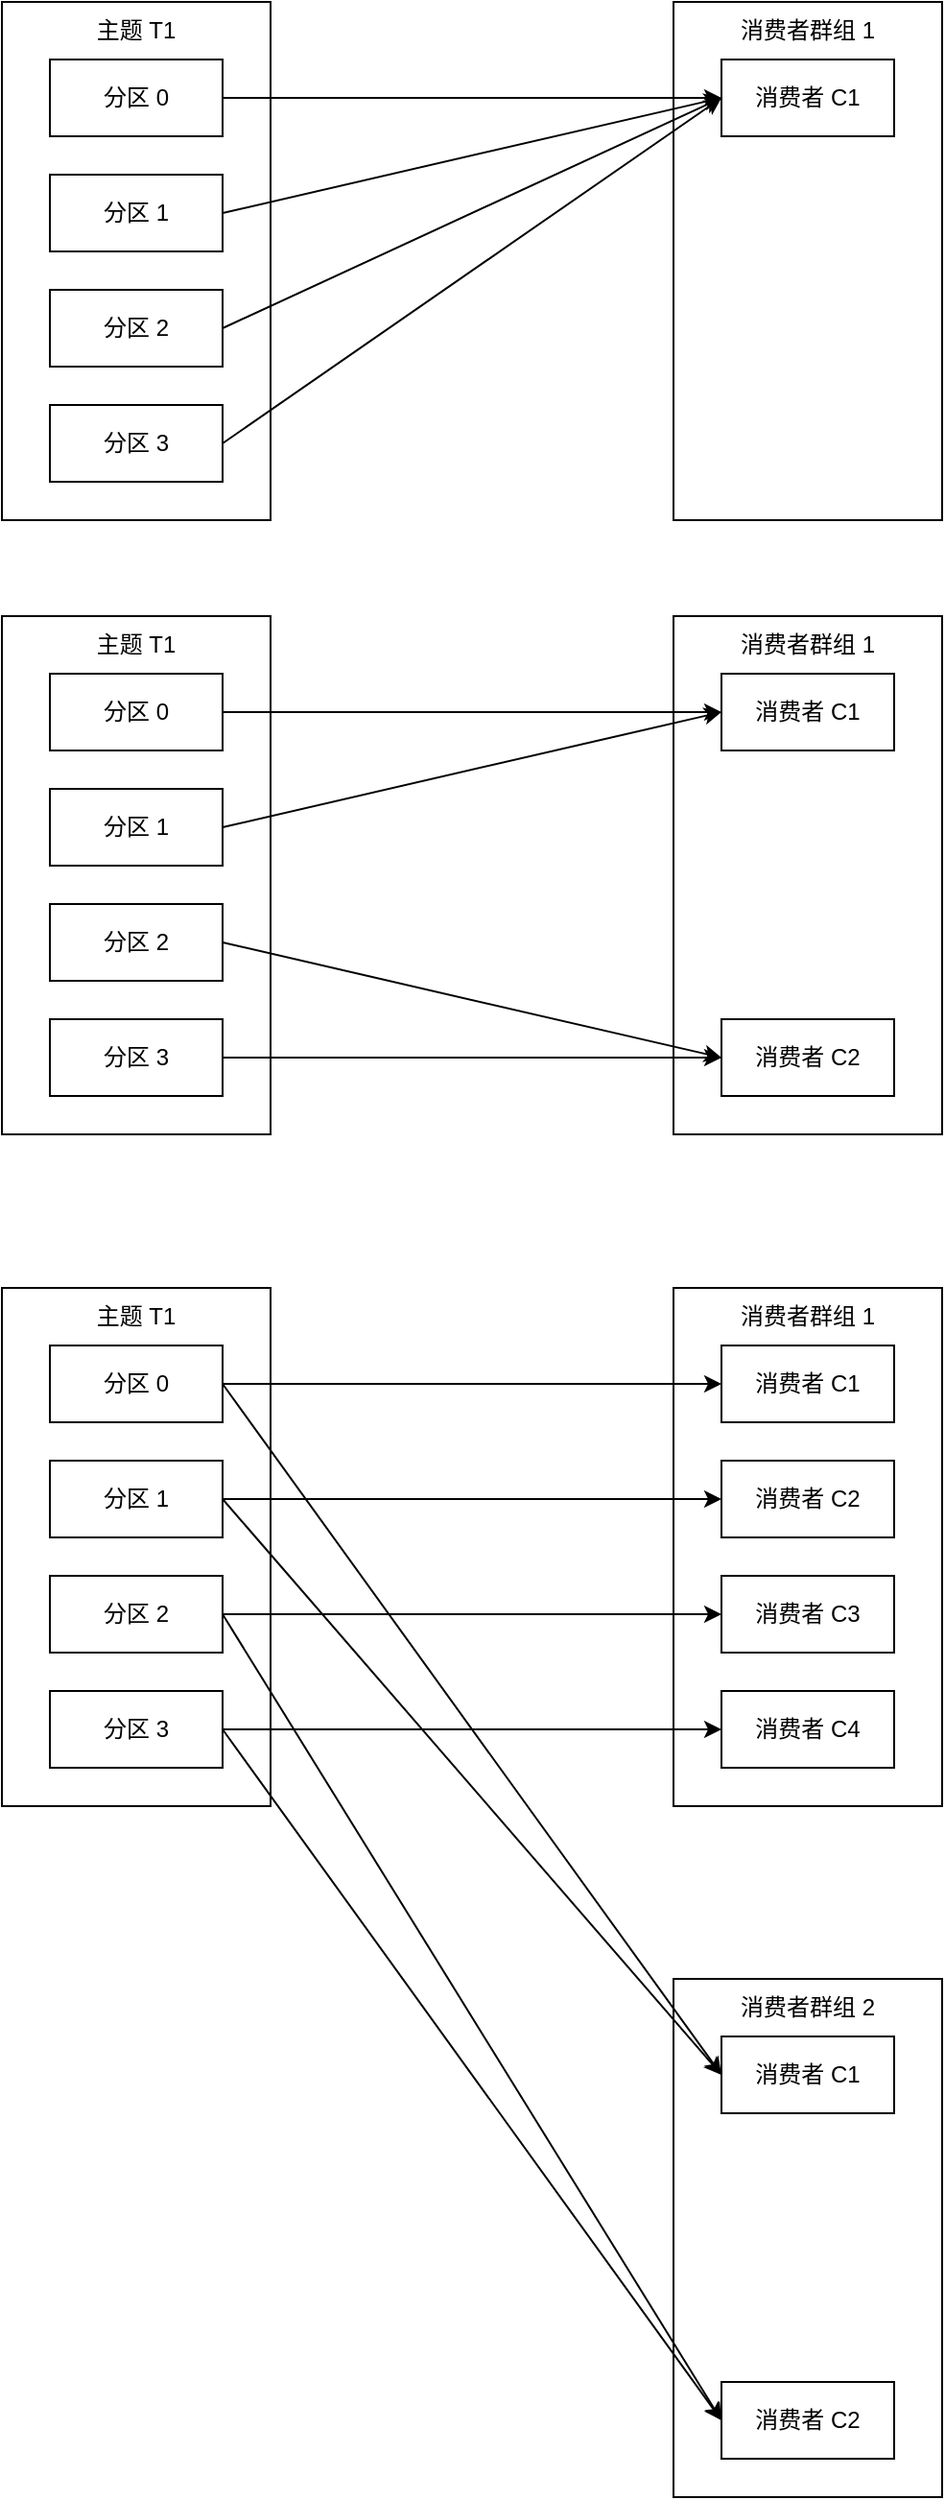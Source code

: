 <mxfile version="20.8.1" type="github">
  <diagram id="29ifXH4ImHjgxGPRNtb-" name="第 1 页">
    <mxGraphModel dx="1026" dy="693" grid="1" gridSize="10" guides="1" tooltips="1" connect="1" arrows="1" fold="1" page="1" pageScale="1" pageWidth="827" pageHeight="1169" math="0" shadow="0">
      <root>
        <mxCell id="0" />
        <mxCell id="1" parent="0" />
        <mxCell id="iJrWBH-7aDWCKMQtM3JU-17" value="" style="group" vertex="1" connectable="0" parent="1">
          <mxGeometry x="150" y="20" width="490" height="590" as="geometry" />
        </mxCell>
        <mxCell id="iJrWBH-7aDWCKMQtM3JU-61" value="" style="group" vertex="1" connectable="0" parent="iJrWBH-7aDWCKMQtM3JU-17">
          <mxGeometry width="490" height="270" as="geometry" />
        </mxCell>
        <mxCell id="iJrWBH-7aDWCKMQtM3JU-2" value="" style="rounded=0;whiteSpace=wrap;html=1;" vertex="1" parent="iJrWBH-7aDWCKMQtM3JU-61">
          <mxGeometry width="140" height="270" as="geometry" />
        </mxCell>
        <mxCell id="iJrWBH-7aDWCKMQtM3JU-3" value="" style="rounded=0;whiteSpace=wrap;html=1;" vertex="1" parent="iJrWBH-7aDWCKMQtM3JU-61">
          <mxGeometry x="350" width="140" height="270" as="geometry" />
        </mxCell>
        <mxCell id="iJrWBH-7aDWCKMQtM3JU-4" value="分区 0" style="rounded=0;whiteSpace=wrap;html=1;" vertex="1" parent="iJrWBH-7aDWCKMQtM3JU-61">
          <mxGeometry x="25" y="30" width="90" height="40" as="geometry" />
        </mxCell>
        <mxCell id="iJrWBH-7aDWCKMQtM3JU-5" value="分区 1" style="rounded=0;whiteSpace=wrap;html=1;" vertex="1" parent="iJrWBH-7aDWCKMQtM3JU-61">
          <mxGeometry x="25" y="90" width="90" height="40" as="geometry" />
        </mxCell>
        <mxCell id="iJrWBH-7aDWCKMQtM3JU-6" value="分区 2" style="rounded=0;whiteSpace=wrap;html=1;" vertex="1" parent="iJrWBH-7aDWCKMQtM3JU-61">
          <mxGeometry x="25" y="150" width="90" height="40" as="geometry" />
        </mxCell>
        <mxCell id="iJrWBH-7aDWCKMQtM3JU-7" value="分区 3" style="rounded=0;whiteSpace=wrap;html=1;" vertex="1" parent="iJrWBH-7aDWCKMQtM3JU-61">
          <mxGeometry x="25" y="210" width="90" height="40" as="geometry" />
        </mxCell>
        <mxCell id="iJrWBH-7aDWCKMQtM3JU-8" value="主题 T1" style="text;html=1;strokeColor=none;fillColor=none;align=center;verticalAlign=middle;whiteSpace=wrap;rounded=0;" vertex="1" parent="iJrWBH-7aDWCKMQtM3JU-61">
          <mxGeometry x="40" width="60" height="30" as="geometry" />
        </mxCell>
        <mxCell id="iJrWBH-7aDWCKMQtM3JU-9" value="消费者 C1" style="rounded=0;whiteSpace=wrap;html=1;" vertex="1" parent="iJrWBH-7aDWCKMQtM3JU-61">
          <mxGeometry x="375" y="30" width="90" height="40" as="geometry" />
        </mxCell>
        <mxCell id="iJrWBH-7aDWCKMQtM3JU-10" value="消费者群组 1" style="text;html=1;strokeColor=none;fillColor=none;align=center;verticalAlign=middle;whiteSpace=wrap;rounded=0;" vertex="1" parent="iJrWBH-7aDWCKMQtM3JU-61">
          <mxGeometry x="380" y="5" width="80" height="20" as="geometry" />
        </mxCell>
        <mxCell id="iJrWBH-7aDWCKMQtM3JU-12" value="" style="endArrow=classic;html=1;rounded=0;entryX=0;entryY=0.5;entryDx=0;entryDy=0;exitX=1;exitY=0.5;exitDx=0;exitDy=0;" edge="1" parent="iJrWBH-7aDWCKMQtM3JU-61" source="iJrWBH-7aDWCKMQtM3JU-4" target="iJrWBH-7aDWCKMQtM3JU-9">
          <mxGeometry width="50" height="50" relative="1" as="geometry">
            <mxPoint x="210" y="110" as="sourcePoint" />
            <mxPoint x="260" y="60" as="targetPoint" />
          </mxGeometry>
        </mxCell>
        <mxCell id="iJrWBH-7aDWCKMQtM3JU-13" value="" style="endArrow=classic;html=1;rounded=0;entryX=0;entryY=0.5;entryDx=0;entryDy=0;exitX=1;exitY=0.5;exitDx=0;exitDy=0;" edge="1" parent="iJrWBH-7aDWCKMQtM3JU-61" source="iJrWBH-7aDWCKMQtM3JU-5" target="iJrWBH-7aDWCKMQtM3JU-9">
          <mxGeometry width="50" height="50" relative="1" as="geometry">
            <mxPoint x="180" y="170" as="sourcePoint" />
            <mxPoint x="230" y="120" as="targetPoint" />
          </mxGeometry>
        </mxCell>
        <mxCell id="iJrWBH-7aDWCKMQtM3JU-14" value="" style="endArrow=classic;html=1;rounded=0;entryX=0;entryY=0.5;entryDx=0;entryDy=0;exitX=1;exitY=0.5;exitDx=0;exitDy=0;" edge="1" parent="iJrWBH-7aDWCKMQtM3JU-61" source="iJrWBH-7aDWCKMQtM3JU-6" target="iJrWBH-7aDWCKMQtM3JU-9">
          <mxGeometry width="50" height="50" relative="1" as="geometry">
            <mxPoint x="250" y="160" as="sourcePoint" />
            <mxPoint x="300" y="110" as="targetPoint" />
          </mxGeometry>
        </mxCell>
        <mxCell id="iJrWBH-7aDWCKMQtM3JU-15" value="" style="endArrow=classic;html=1;rounded=0;exitX=1;exitY=0.5;exitDx=0;exitDy=0;entryX=0;entryY=0.5;entryDx=0;entryDy=0;" edge="1" parent="iJrWBH-7aDWCKMQtM3JU-61" source="iJrWBH-7aDWCKMQtM3JU-7" target="iJrWBH-7aDWCKMQtM3JU-9">
          <mxGeometry width="50" height="50" relative="1" as="geometry">
            <mxPoint x="180" y="230" as="sourcePoint" />
            <mxPoint x="370" y="60" as="targetPoint" />
          </mxGeometry>
        </mxCell>
        <mxCell id="iJrWBH-7aDWCKMQtM3JU-91" value="" style="group" vertex="1" connectable="0" parent="iJrWBH-7aDWCKMQtM3JU-17">
          <mxGeometry y="320" width="490" height="270" as="geometry" />
        </mxCell>
        <mxCell id="iJrWBH-7aDWCKMQtM3JU-19" value="" style="rounded=0;whiteSpace=wrap;html=1;" vertex="1" parent="iJrWBH-7aDWCKMQtM3JU-91">
          <mxGeometry width="140" height="270" as="geometry" />
        </mxCell>
        <mxCell id="iJrWBH-7aDWCKMQtM3JU-20" value="" style="rounded=0;whiteSpace=wrap;html=1;" vertex="1" parent="iJrWBH-7aDWCKMQtM3JU-91">
          <mxGeometry x="350" width="140" height="270" as="geometry" />
        </mxCell>
        <mxCell id="iJrWBH-7aDWCKMQtM3JU-21" value="分区 0" style="rounded=0;whiteSpace=wrap;html=1;" vertex="1" parent="iJrWBH-7aDWCKMQtM3JU-91">
          <mxGeometry x="25" y="30" width="90" height="40" as="geometry" />
        </mxCell>
        <mxCell id="iJrWBH-7aDWCKMQtM3JU-22" value="分区 1" style="rounded=0;whiteSpace=wrap;html=1;" vertex="1" parent="iJrWBH-7aDWCKMQtM3JU-91">
          <mxGeometry x="25" y="90" width="90" height="40" as="geometry" />
        </mxCell>
        <mxCell id="iJrWBH-7aDWCKMQtM3JU-23" value="分区 2" style="rounded=0;whiteSpace=wrap;html=1;" vertex="1" parent="iJrWBH-7aDWCKMQtM3JU-91">
          <mxGeometry x="25" y="150" width="90" height="40" as="geometry" />
        </mxCell>
        <mxCell id="iJrWBH-7aDWCKMQtM3JU-24" value="分区 3" style="rounded=0;whiteSpace=wrap;html=1;" vertex="1" parent="iJrWBH-7aDWCKMQtM3JU-91">
          <mxGeometry x="25" y="210" width="90" height="40" as="geometry" />
        </mxCell>
        <mxCell id="iJrWBH-7aDWCKMQtM3JU-25" value="主题 T1" style="text;html=1;strokeColor=none;fillColor=none;align=center;verticalAlign=middle;whiteSpace=wrap;rounded=0;" vertex="1" parent="iJrWBH-7aDWCKMQtM3JU-91">
          <mxGeometry x="40" width="60" height="30" as="geometry" />
        </mxCell>
        <mxCell id="iJrWBH-7aDWCKMQtM3JU-26" value="消费者 C1" style="rounded=0;whiteSpace=wrap;html=1;" vertex="1" parent="iJrWBH-7aDWCKMQtM3JU-91">
          <mxGeometry x="375" y="30" width="90" height="40" as="geometry" />
        </mxCell>
        <mxCell id="iJrWBH-7aDWCKMQtM3JU-27" value="消费者群组 1" style="text;html=1;strokeColor=none;fillColor=none;align=center;verticalAlign=middle;whiteSpace=wrap;rounded=0;" vertex="1" parent="iJrWBH-7aDWCKMQtM3JU-91">
          <mxGeometry x="380" y="5" width="80" height="20" as="geometry" />
        </mxCell>
        <mxCell id="iJrWBH-7aDWCKMQtM3JU-28" value="" style="endArrow=classic;html=1;rounded=0;entryX=0;entryY=0.5;entryDx=0;entryDy=0;exitX=1;exitY=0.5;exitDx=0;exitDy=0;" edge="1" parent="iJrWBH-7aDWCKMQtM3JU-91" source="iJrWBH-7aDWCKMQtM3JU-21" target="iJrWBH-7aDWCKMQtM3JU-26">
          <mxGeometry width="50" height="50" relative="1" as="geometry">
            <mxPoint x="210" y="110" as="sourcePoint" />
            <mxPoint x="260" y="60" as="targetPoint" />
          </mxGeometry>
        </mxCell>
        <mxCell id="iJrWBH-7aDWCKMQtM3JU-29" value="" style="endArrow=classic;html=1;rounded=0;entryX=0;entryY=0.5;entryDx=0;entryDy=0;exitX=1;exitY=0.5;exitDx=0;exitDy=0;" edge="1" parent="iJrWBH-7aDWCKMQtM3JU-91" source="iJrWBH-7aDWCKMQtM3JU-22" target="iJrWBH-7aDWCKMQtM3JU-26">
          <mxGeometry width="50" height="50" relative="1" as="geometry">
            <mxPoint x="180" y="170" as="sourcePoint" />
            <mxPoint x="230" y="120" as="targetPoint" />
          </mxGeometry>
        </mxCell>
        <mxCell id="iJrWBH-7aDWCKMQtM3JU-58" value="消费者 C2" style="rounded=0;whiteSpace=wrap;html=1;" vertex="1" parent="iJrWBH-7aDWCKMQtM3JU-91">
          <mxGeometry x="375" y="210" width="90" height="40" as="geometry" />
        </mxCell>
        <mxCell id="iJrWBH-7aDWCKMQtM3JU-59" value="" style="endArrow=classic;html=1;rounded=0;entryX=0;entryY=0.5;entryDx=0;entryDy=0;exitX=1;exitY=0.5;exitDx=0;exitDy=0;" edge="1" parent="iJrWBH-7aDWCKMQtM3JU-91" source="iJrWBH-7aDWCKMQtM3JU-23" target="iJrWBH-7aDWCKMQtM3JU-58">
          <mxGeometry width="50" height="50" relative="1" as="geometry">
            <mxPoint x="190" y="200" as="sourcePoint" />
            <mxPoint x="240" y="150" as="targetPoint" />
          </mxGeometry>
        </mxCell>
        <mxCell id="iJrWBH-7aDWCKMQtM3JU-60" value="" style="endArrow=classic;html=1;rounded=0;entryX=0;entryY=0.5;entryDx=0;entryDy=0;exitX=1;exitY=0.5;exitDx=0;exitDy=0;" edge="1" parent="iJrWBH-7aDWCKMQtM3JU-91" source="iJrWBH-7aDWCKMQtM3JU-24" target="iJrWBH-7aDWCKMQtM3JU-58">
          <mxGeometry width="50" height="50" relative="1" as="geometry">
            <mxPoint x="180" y="290" as="sourcePoint" />
            <mxPoint x="230" y="240" as="targetPoint" />
          </mxGeometry>
        </mxCell>
        <mxCell id="iJrWBH-7aDWCKMQtM3JU-141" value="" style="group" vertex="1" connectable="0" parent="1">
          <mxGeometry x="150" y="690" width="490" height="270" as="geometry" />
        </mxCell>
        <mxCell id="iJrWBH-7aDWCKMQtM3JU-93" value="" style="rounded=0;whiteSpace=wrap;html=1;" vertex="1" parent="iJrWBH-7aDWCKMQtM3JU-141">
          <mxGeometry width="140" height="270" as="geometry" />
        </mxCell>
        <mxCell id="iJrWBH-7aDWCKMQtM3JU-94" value="" style="rounded=0;whiteSpace=wrap;html=1;" vertex="1" parent="iJrWBH-7aDWCKMQtM3JU-141">
          <mxGeometry x="350" width="140" height="270" as="geometry" />
        </mxCell>
        <mxCell id="iJrWBH-7aDWCKMQtM3JU-95" value="分区 0" style="rounded=0;whiteSpace=wrap;html=1;" vertex="1" parent="iJrWBH-7aDWCKMQtM3JU-141">
          <mxGeometry x="25" y="30" width="90" height="40" as="geometry" />
        </mxCell>
        <mxCell id="iJrWBH-7aDWCKMQtM3JU-96" value="分区 1" style="rounded=0;whiteSpace=wrap;html=1;" vertex="1" parent="iJrWBH-7aDWCKMQtM3JU-141">
          <mxGeometry x="25" y="90" width="90" height="40" as="geometry" />
        </mxCell>
        <mxCell id="iJrWBH-7aDWCKMQtM3JU-97" value="分区 2" style="rounded=0;whiteSpace=wrap;html=1;" vertex="1" parent="iJrWBH-7aDWCKMQtM3JU-141">
          <mxGeometry x="25" y="150" width="90" height="40" as="geometry" />
        </mxCell>
        <mxCell id="iJrWBH-7aDWCKMQtM3JU-98" value="分区 3" style="rounded=0;whiteSpace=wrap;html=1;" vertex="1" parent="iJrWBH-7aDWCKMQtM3JU-141">
          <mxGeometry x="25" y="210" width="90" height="40" as="geometry" />
        </mxCell>
        <mxCell id="iJrWBH-7aDWCKMQtM3JU-99" value="主题 T1" style="text;html=1;strokeColor=none;fillColor=none;align=center;verticalAlign=middle;whiteSpace=wrap;rounded=0;" vertex="1" parent="iJrWBH-7aDWCKMQtM3JU-141">
          <mxGeometry x="40" width="60" height="30" as="geometry" />
        </mxCell>
        <mxCell id="iJrWBH-7aDWCKMQtM3JU-100" value="消费者 C1" style="rounded=0;whiteSpace=wrap;html=1;" vertex="1" parent="iJrWBH-7aDWCKMQtM3JU-141">
          <mxGeometry x="375" y="30" width="90" height="40" as="geometry" />
        </mxCell>
        <mxCell id="iJrWBH-7aDWCKMQtM3JU-101" value="消费者群组 1" style="text;html=1;strokeColor=none;fillColor=none;align=center;verticalAlign=middle;whiteSpace=wrap;rounded=0;" vertex="1" parent="iJrWBH-7aDWCKMQtM3JU-141">
          <mxGeometry x="380" y="5" width="80" height="20" as="geometry" />
        </mxCell>
        <mxCell id="iJrWBH-7aDWCKMQtM3JU-102" value="" style="endArrow=classic;html=1;rounded=0;entryX=0;entryY=0.5;entryDx=0;entryDy=0;exitX=1;exitY=0.5;exitDx=0;exitDy=0;" edge="1" parent="iJrWBH-7aDWCKMQtM3JU-141" source="iJrWBH-7aDWCKMQtM3JU-95" target="iJrWBH-7aDWCKMQtM3JU-100">
          <mxGeometry width="50" height="50" relative="1" as="geometry">
            <mxPoint x="210" y="110" as="sourcePoint" />
            <mxPoint x="260" y="60" as="targetPoint" />
          </mxGeometry>
        </mxCell>
        <mxCell id="iJrWBH-7aDWCKMQtM3JU-104" value="消费者 C4" style="rounded=0;whiteSpace=wrap;html=1;" vertex="1" parent="iJrWBH-7aDWCKMQtM3JU-141">
          <mxGeometry x="375" y="210" width="90" height="40" as="geometry" />
        </mxCell>
        <mxCell id="iJrWBH-7aDWCKMQtM3JU-106" value="" style="endArrow=classic;html=1;rounded=0;entryX=0;entryY=0.5;entryDx=0;entryDy=0;exitX=1;exitY=0.5;exitDx=0;exitDy=0;" edge="1" parent="iJrWBH-7aDWCKMQtM3JU-141" source="iJrWBH-7aDWCKMQtM3JU-98" target="iJrWBH-7aDWCKMQtM3JU-104">
          <mxGeometry width="50" height="50" relative="1" as="geometry">
            <mxPoint x="180" y="290" as="sourcePoint" />
            <mxPoint x="230" y="240" as="targetPoint" />
          </mxGeometry>
        </mxCell>
        <mxCell id="iJrWBH-7aDWCKMQtM3JU-137" value="消费者 C2" style="rounded=0;whiteSpace=wrap;html=1;" vertex="1" parent="iJrWBH-7aDWCKMQtM3JU-141">
          <mxGeometry x="375" y="90" width="90" height="40" as="geometry" />
        </mxCell>
        <mxCell id="iJrWBH-7aDWCKMQtM3JU-139" style="edgeStyle=orthogonalEdgeStyle;rounded=0;orthogonalLoop=1;jettySize=auto;html=1;exitX=1;exitY=0.5;exitDx=0;exitDy=0;entryX=0;entryY=0.5;entryDx=0;entryDy=0;" edge="1" parent="iJrWBH-7aDWCKMQtM3JU-141" source="iJrWBH-7aDWCKMQtM3JU-96" target="iJrWBH-7aDWCKMQtM3JU-137">
          <mxGeometry relative="1" as="geometry" />
        </mxCell>
        <mxCell id="iJrWBH-7aDWCKMQtM3JU-138" value="消费者 C3" style="rounded=0;whiteSpace=wrap;html=1;" vertex="1" parent="iJrWBH-7aDWCKMQtM3JU-141">
          <mxGeometry x="375" y="150" width="90" height="40" as="geometry" />
        </mxCell>
        <mxCell id="iJrWBH-7aDWCKMQtM3JU-140" style="edgeStyle=orthogonalEdgeStyle;rounded=0;orthogonalLoop=1;jettySize=auto;html=1;exitX=1;exitY=0.5;exitDx=0;exitDy=0;entryX=0;entryY=0.5;entryDx=0;entryDy=0;" edge="1" parent="iJrWBH-7aDWCKMQtM3JU-141" source="iJrWBH-7aDWCKMQtM3JU-97" target="iJrWBH-7aDWCKMQtM3JU-138">
          <mxGeometry relative="1" as="geometry" />
        </mxCell>
        <mxCell id="iJrWBH-7aDWCKMQtM3JU-124" value="" style="rounded=0;whiteSpace=wrap;html=1;" vertex="1" parent="1">
          <mxGeometry x="500" y="1050" width="140" height="270" as="geometry" />
        </mxCell>
        <mxCell id="iJrWBH-7aDWCKMQtM3JU-130" value="消费者 C1" style="rounded=0;whiteSpace=wrap;html=1;" vertex="1" parent="1">
          <mxGeometry x="525" y="1080" width="90" height="40" as="geometry" />
        </mxCell>
        <mxCell id="iJrWBH-7aDWCKMQtM3JU-131" value="消费者群组 2" style="text;html=1;strokeColor=none;fillColor=none;align=center;verticalAlign=middle;whiteSpace=wrap;rounded=0;" vertex="1" parent="1">
          <mxGeometry x="530" y="1055" width="80" height="20" as="geometry" />
        </mxCell>
        <mxCell id="iJrWBH-7aDWCKMQtM3JU-134" value="消费者 C2" style="rounded=0;whiteSpace=wrap;html=1;" vertex="1" parent="1">
          <mxGeometry x="525" y="1260" width="90" height="40" as="geometry" />
        </mxCell>
        <mxCell id="iJrWBH-7aDWCKMQtM3JU-143" value="" style="endArrow=classic;html=1;rounded=0;entryX=0;entryY=0.5;entryDx=0;entryDy=0;exitX=1;exitY=0.5;exitDx=0;exitDy=0;" edge="1" parent="1" source="iJrWBH-7aDWCKMQtM3JU-95" target="iJrWBH-7aDWCKMQtM3JU-130">
          <mxGeometry width="50" height="50" relative="1" as="geometry">
            <mxPoint x="250" y="1100" as="sourcePoint" />
            <mxPoint x="300" y="1050" as="targetPoint" />
          </mxGeometry>
        </mxCell>
        <mxCell id="iJrWBH-7aDWCKMQtM3JU-144" value="" style="endArrow=classic;html=1;rounded=0;entryX=0;entryY=0.5;entryDx=0;entryDy=0;exitX=1;exitY=0.5;exitDx=0;exitDy=0;" edge="1" parent="1" source="iJrWBH-7aDWCKMQtM3JU-96" target="iJrWBH-7aDWCKMQtM3JU-130">
          <mxGeometry width="50" height="50" relative="1" as="geometry">
            <mxPoint x="340" y="1170" as="sourcePoint" />
            <mxPoint x="390" y="1120" as="targetPoint" />
          </mxGeometry>
        </mxCell>
        <mxCell id="iJrWBH-7aDWCKMQtM3JU-145" value="" style="endArrow=classic;html=1;rounded=0;entryX=0;entryY=0.5;entryDx=0;entryDy=0;exitX=1;exitY=0.5;exitDx=0;exitDy=0;" edge="1" parent="1" source="iJrWBH-7aDWCKMQtM3JU-97" target="iJrWBH-7aDWCKMQtM3JU-134">
          <mxGeometry width="50" height="50" relative="1" as="geometry">
            <mxPoint x="370" y="1250" as="sourcePoint" />
            <mxPoint x="420" y="1200" as="targetPoint" />
          </mxGeometry>
        </mxCell>
        <mxCell id="iJrWBH-7aDWCKMQtM3JU-146" value="" style="endArrow=classic;html=1;rounded=0;entryX=0;entryY=0.5;entryDx=0;entryDy=0;exitX=1;exitY=0.5;exitDx=0;exitDy=0;" edge="1" parent="1" source="iJrWBH-7aDWCKMQtM3JU-98" target="iJrWBH-7aDWCKMQtM3JU-134">
          <mxGeometry width="50" height="50" relative="1" as="geometry">
            <mxPoint x="260" y="1260" as="sourcePoint" />
            <mxPoint x="310" y="1210" as="targetPoint" />
          </mxGeometry>
        </mxCell>
      </root>
    </mxGraphModel>
  </diagram>
</mxfile>
